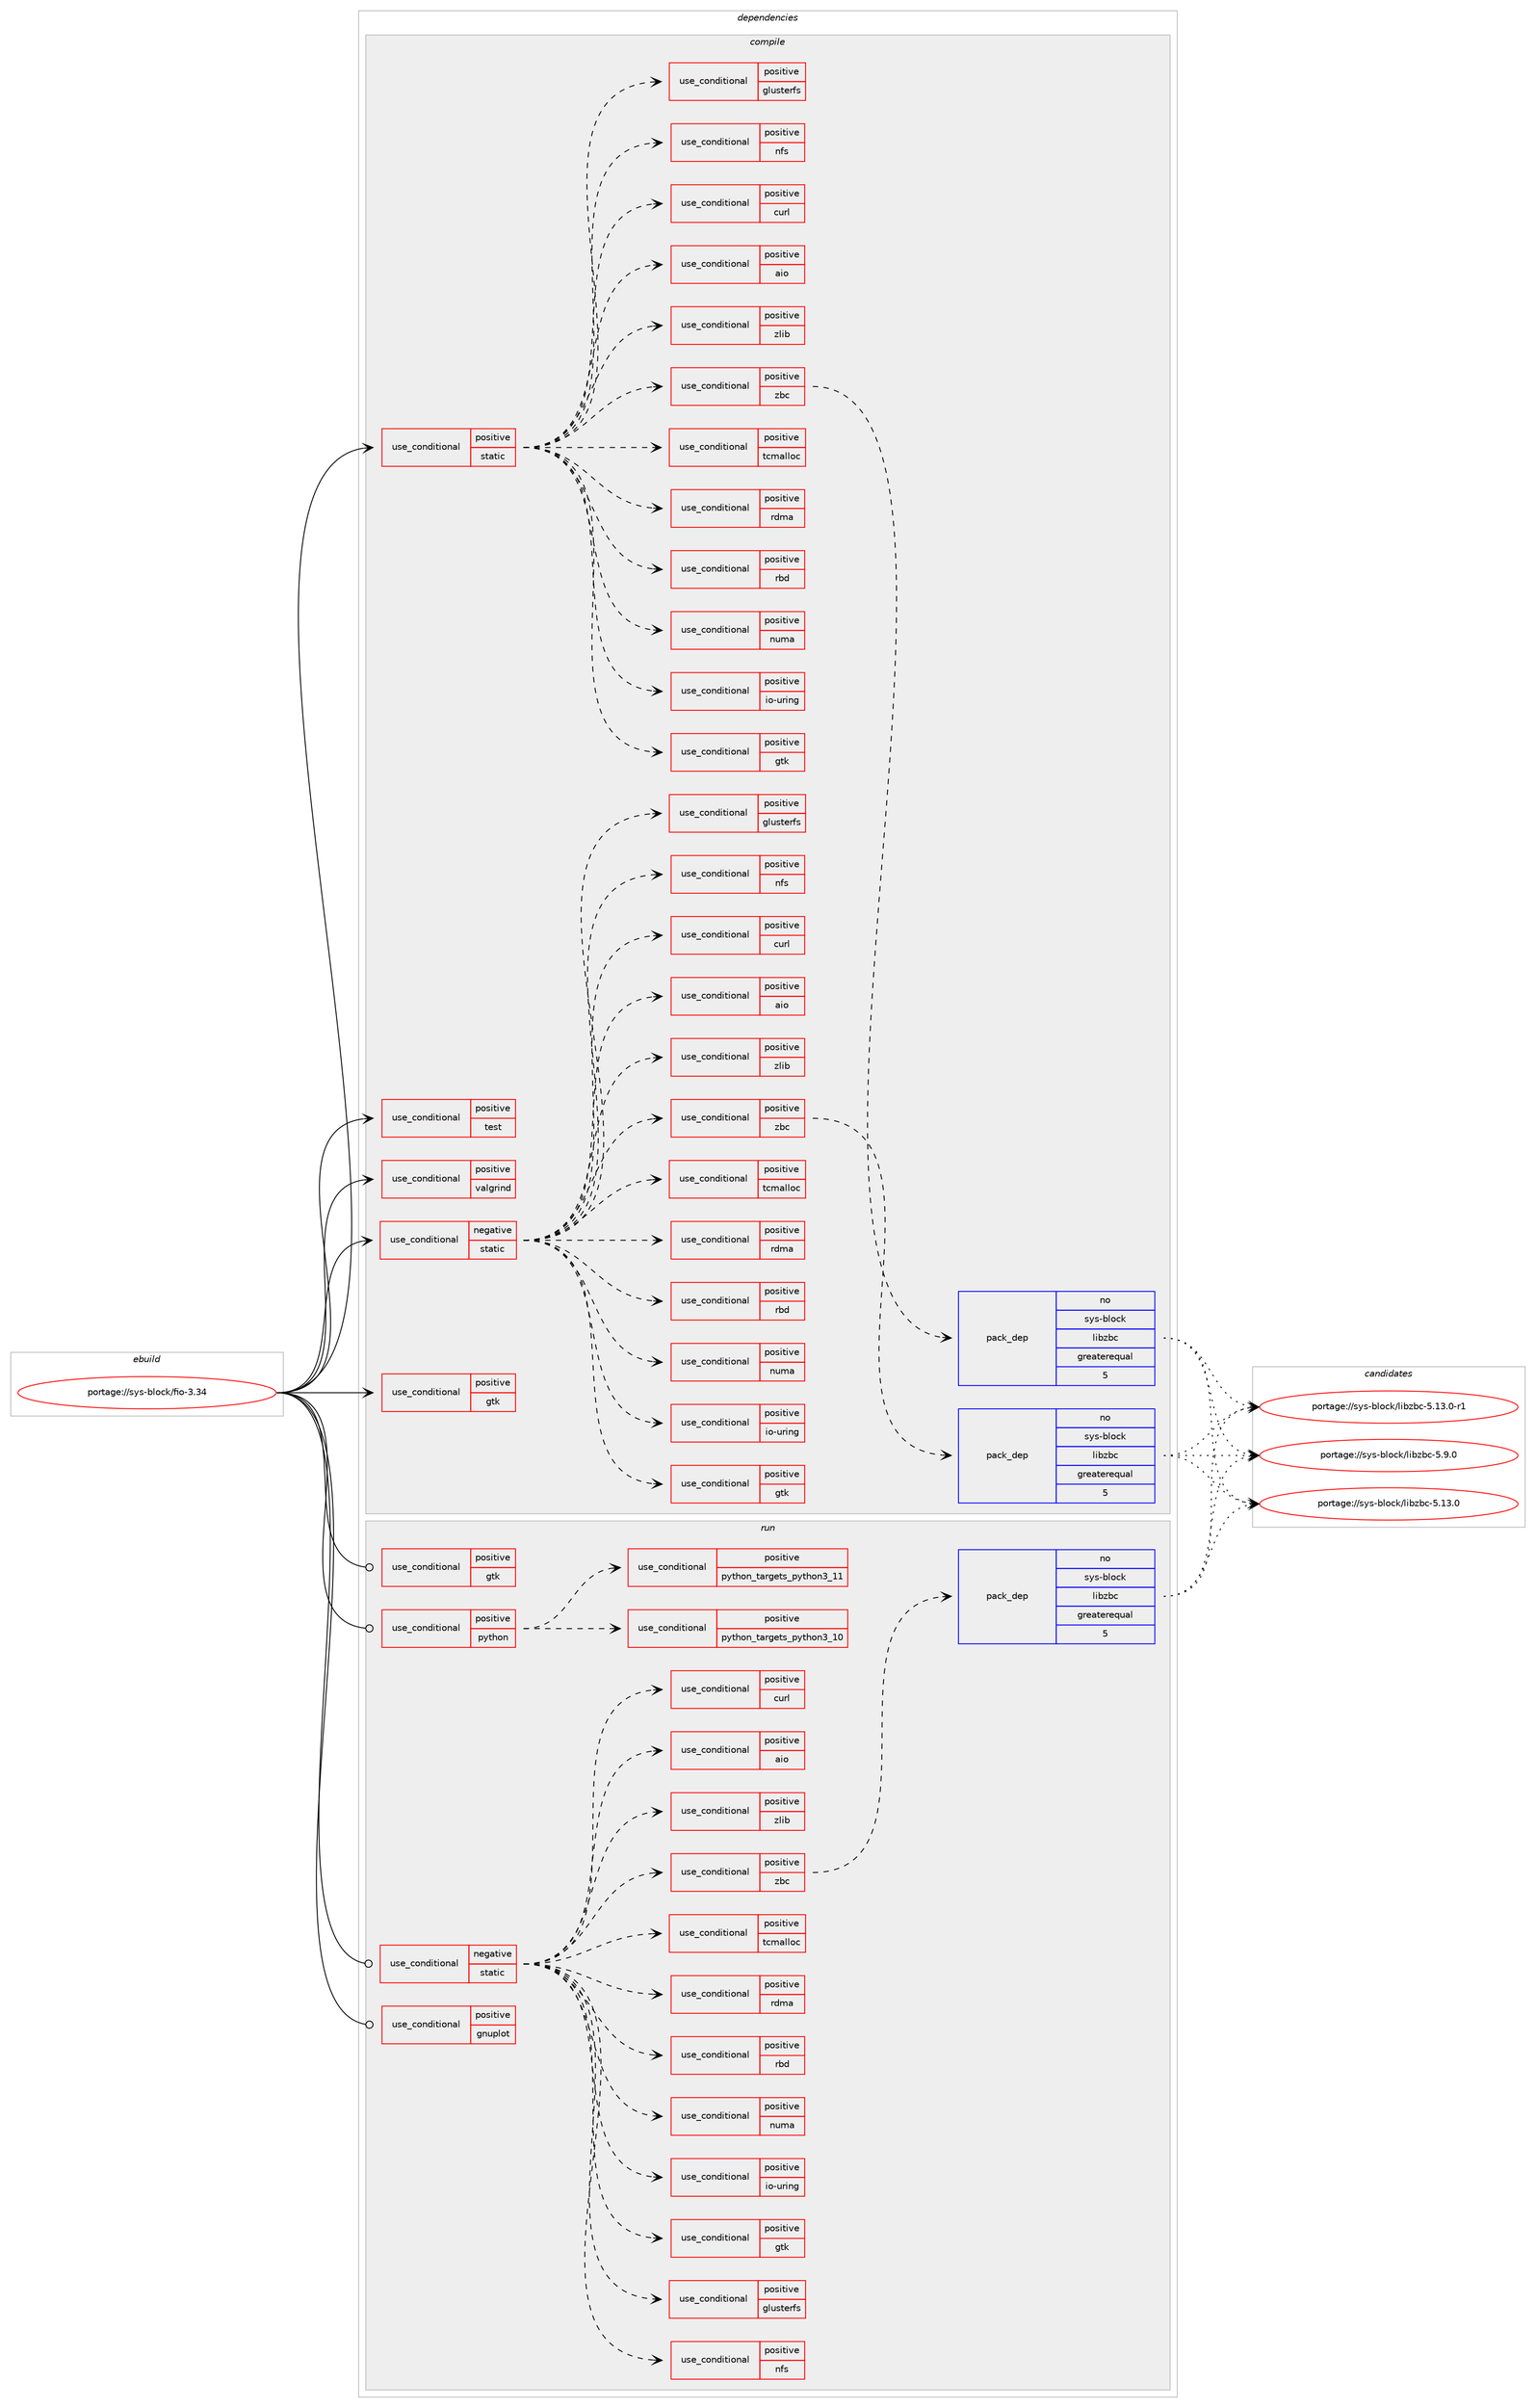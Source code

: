 digraph prolog {

# *************
# Graph options
# *************

newrank=true;
concentrate=true;
compound=true;
graph [rankdir=LR,fontname=Helvetica,fontsize=10,ranksep=1.5];#, ranksep=2.5, nodesep=0.2];
edge  [arrowhead=vee];
node  [fontname=Helvetica,fontsize=10];

# **********
# The ebuild
# **********

subgraph cluster_leftcol {
color=gray;
rank=same;
label=<<i>ebuild</i>>;
id [label="portage://sys-block/fio-3.34", color=red, width=4, href="../sys-block/fio-3.34.svg"];
}

# ****************
# The dependencies
# ****************

subgraph cluster_midcol {
color=gray;
label=<<i>dependencies</i>>;
subgraph cluster_compile {
fillcolor="#eeeeee";
style=filled;
label=<<i>compile</i>>;
subgraph cond110821 {
dependency214845 [label=<<TABLE BORDER="0" CELLBORDER="1" CELLSPACING="0" CELLPADDING="4"><TR><TD ROWSPAN="3" CELLPADDING="10">use_conditional</TD></TR><TR><TD>negative</TD></TR><TR><TD>static</TD></TR></TABLE>>, shape=none, color=red];
subgraph cond110822 {
dependency214846 [label=<<TABLE BORDER="0" CELLBORDER="1" CELLSPACING="0" CELLPADDING="4"><TR><TD ROWSPAN="3" CELLPADDING="10">use_conditional</TD></TR><TR><TD>positive</TD></TR><TR><TD>aio</TD></TR></TABLE>>, shape=none, color=red];
# *** BEGIN UNKNOWN DEPENDENCY TYPE (TODO) ***
# dependency214846 -> package_dependency(portage://sys-block/fio-3.34,install,no,dev-libs,libaio,none,[,,],[],[])
# *** END UNKNOWN DEPENDENCY TYPE (TODO) ***

}
dependency214845:e -> dependency214846:w [weight=20,style="dashed",arrowhead="vee"];
subgraph cond110823 {
dependency214847 [label=<<TABLE BORDER="0" CELLBORDER="1" CELLSPACING="0" CELLPADDING="4"><TR><TD ROWSPAN="3" CELLPADDING="10">use_conditional</TD></TR><TR><TD>positive</TD></TR><TR><TD>curl</TD></TR></TABLE>>, shape=none, color=red];
# *** BEGIN UNKNOWN DEPENDENCY TYPE (TODO) ***
# dependency214847 -> package_dependency(portage://sys-block/fio-3.34,install,no,net-misc,curl,none,[,,],any_same_slot,[])
# *** END UNKNOWN DEPENDENCY TYPE (TODO) ***

# *** BEGIN UNKNOWN DEPENDENCY TYPE (TODO) ***
# dependency214847 -> package_dependency(portage://sys-block/fio-3.34,install,no,dev-libs,openssl,none,[,,],[slot(0),equal],[])
# *** END UNKNOWN DEPENDENCY TYPE (TODO) ***

}
dependency214845:e -> dependency214847:w [weight=20,style="dashed",arrowhead="vee"];
subgraph cond110824 {
dependency214848 [label=<<TABLE BORDER="0" CELLBORDER="1" CELLSPACING="0" CELLPADDING="4"><TR><TD ROWSPAN="3" CELLPADDING="10">use_conditional</TD></TR><TR><TD>positive</TD></TR><TR><TD>nfs</TD></TR></TABLE>>, shape=none, color=red];
# *** BEGIN UNKNOWN DEPENDENCY TYPE (TODO) ***
# dependency214848 -> package_dependency(portage://sys-block/fio-3.34,install,no,net-fs,libnfs,none,[,,],any_same_slot,[])
# *** END UNKNOWN DEPENDENCY TYPE (TODO) ***

}
dependency214845:e -> dependency214848:w [weight=20,style="dashed",arrowhead="vee"];
subgraph cond110825 {
dependency214849 [label=<<TABLE BORDER="0" CELLBORDER="1" CELLSPACING="0" CELLPADDING="4"><TR><TD ROWSPAN="3" CELLPADDING="10">use_conditional</TD></TR><TR><TD>positive</TD></TR><TR><TD>glusterfs</TD></TR></TABLE>>, shape=none, color=red];
# *** BEGIN UNKNOWN DEPENDENCY TYPE (TODO) ***
# dependency214849 -> package_dependency(portage://sys-block/fio-3.34,install,no,sys-cluster,glusterfs,none,[,,],[],[])
# *** END UNKNOWN DEPENDENCY TYPE (TODO) ***

}
dependency214845:e -> dependency214849:w [weight=20,style="dashed",arrowhead="vee"];
subgraph cond110826 {
dependency214850 [label=<<TABLE BORDER="0" CELLBORDER="1" CELLSPACING="0" CELLPADDING="4"><TR><TD ROWSPAN="3" CELLPADDING="10">use_conditional</TD></TR><TR><TD>positive</TD></TR><TR><TD>gtk</TD></TR></TABLE>>, shape=none, color=red];
# *** BEGIN UNKNOWN DEPENDENCY TYPE (TODO) ***
# dependency214850 -> package_dependency(portage://sys-block/fio-3.34,install,no,dev-libs,glib,none,[,,],[slot(2)],[])
# *** END UNKNOWN DEPENDENCY TYPE (TODO) ***

}
dependency214845:e -> dependency214850:w [weight=20,style="dashed",arrowhead="vee"];
subgraph cond110827 {
dependency214851 [label=<<TABLE BORDER="0" CELLBORDER="1" CELLSPACING="0" CELLPADDING="4"><TR><TD ROWSPAN="3" CELLPADDING="10">use_conditional</TD></TR><TR><TD>positive</TD></TR><TR><TD>io-uring</TD></TR></TABLE>>, shape=none, color=red];
# *** BEGIN UNKNOWN DEPENDENCY TYPE (TODO) ***
# dependency214851 -> package_dependency(portage://sys-block/fio-3.34,install,no,sys-libs,liburing,none,[,,],any_same_slot,[])
# *** END UNKNOWN DEPENDENCY TYPE (TODO) ***

}
dependency214845:e -> dependency214851:w [weight=20,style="dashed",arrowhead="vee"];
subgraph cond110828 {
dependency214852 [label=<<TABLE BORDER="0" CELLBORDER="1" CELLSPACING="0" CELLPADDING="4"><TR><TD ROWSPAN="3" CELLPADDING="10">use_conditional</TD></TR><TR><TD>positive</TD></TR><TR><TD>numa</TD></TR></TABLE>>, shape=none, color=red];
# *** BEGIN UNKNOWN DEPENDENCY TYPE (TODO) ***
# dependency214852 -> package_dependency(portage://sys-block/fio-3.34,install,no,sys-process,numactl,none,[,,],[],[])
# *** END UNKNOWN DEPENDENCY TYPE (TODO) ***

}
dependency214845:e -> dependency214852:w [weight=20,style="dashed",arrowhead="vee"];
subgraph cond110829 {
dependency214853 [label=<<TABLE BORDER="0" CELLBORDER="1" CELLSPACING="0" CELLPADDING="4"><TR><TD ROWSPAN="3" CELLPADDING="10">use_conditional</TD></TR><TR><TD>positive</TD></TR><TR><TD>rbd</TD></TR></TABLE>>, shape=none, color=red];
# *** BEGIN UNKNOWN DEPENDENCY TYPE (TODO) ***
# dependency214853 -> package_dependency(portage://sys-block/fio-3.34,install,no,sys-cluster,ceph,none,[,,],[],[])
# *** END UNKNOWN DEPENDENCY TYPE (TODO) ***

}
dependency214845:e -> dependency214853:w [weight=20,style="dashed",arrowhead="vee"];
subgraph cond110830 {
dependency214854 [label=<<TABLE BORDER="0" CELLBORDER="1" CELLSPACING="0" CELLPADDING="4"><TR><TD ROWSPAN="3" CELLPADDING="10">use_conditional</TD></TR><TR><TD>positive</TD></TR><TR><TD>rdma</TD></TR></TABLE>>, shape=none, color=red];
# *** BEGIN UNKNOWN DEPENDENCY TYPE (TODO) ***
# dependency214854 -> package_dependency(portage://sys-block/fio-3.34,install,no,sys-cluster,rdma-core,none,[,,],[],[])
# *** END UNKNOWN DEPENDENCY TYPE (TODO) ***

}
dependency214845:e -> dependency214854:w [weight=20,style="dashed",arrowhead="vee"];
subgraph cond110831 {
dependency214855 [label=<<TABLE BORDER="0" CELLBORDER="1" CELLSPACING="0" CELLPADDING="4"><TR><TD ROWSPAN="3" CELLPADDING="10">use_conditional</TD></TR><TR><TD>positive</TD></TR><TR><TD>tcmalloc</TD></TR></TABLE>>, shape=none, color=red];
# *** BEGIN UNKNOWN DEPENDENCY TYPE (TODO) ***
# dependency214855 -> package_dependency(portage://sys-block/fio-3.34,install,no,dev-util,google-perftools,none,[,,],any_same_slot,[])
# *** END UNKNOWN DEPENDENCY TYPE (TODO) ***

}
dependency214845:e -> dependency214855:w [weight=20,style="dashed",arrowhead="vee"];
subgraph cond110832 {
dependency214856 [label=<<TABLE BORDER="0" CELLBORDER="1" CELLSPACING="0" CELLPADDING="4"><TR><TD ROWSPAN="3" CELLPADDING="10">use_conditional</TD></TR><TR><TD>positive</TD></TR><TR><TD>zbc</TD></TR></TABLE>>, shape=none, color=red];
subgraph pack101155 {
dependency214857 [label=<<TABLE BORDER="0" CELLBORDER="1" CELLSPACING="0" CELLPADDING="4" WIDTH="220"><TR><TD ROWSPAN="6" CELLPADDING="30">pack_dep</TD></TR><TR><TD WIDTH="110">no</TD></TR><TR><TD>sys-block</TD></TR><TR><TD>libzbc</TD></TR><TR><TD>greaterequal</TD></TR><TR><TD>5</TD></TR></TABLE>>, shape=none, color=blue];
}
dependency214856:e -> dependency214857:w [weight=20,style="dashed",arrowhead="vee"];
}
dependency214845:e -> dependency214856:w [weight=20,style="dashed",arrowhead="vee"];
subgraph cond110833 {
dependency214858 [label=<<TABLE BORDER="0" CELLBORDER="1" CELLSPACING="0" CELLPADDING="4"><TR><TD ROWSPAN="3" CELLPADDING="10">use_conditional</TD></TR><TR><TD>positive</TD></TR><TR><TD>zlib</TD></TR></TABLE>>, shape=none, color=red];
# *** BEGIN UNKNOWN DEPENDENCY TYPE (TODO) ***
# dependency214858 -> package_dependency(portage://sys-block/fio-3.34,install,no,sys-libs,zlib,none,[,,],[],[])
# *** END UNKNOWN DEPENDENCY TYPE (TODO) ***

}
dependency214845:e -> dependency214858:w [weight=20,style="dashed",arrowhead="vee"];
}
id:e -> dependency214845:w [weight=20,style="solid",arrowhead="vee"];
subgraph cond110834 {
dependency214859 [label=<<TABLE BORDER="0" CELLBORDER="1" CELLSPACING="0" CELLPADDING="4"><TR><TD ROWSPAN="3" CELLPADDING="10">use_conditional</TD></TR><TR><TD>positive</TD></TR><TR><TD>gtk</TD></TR></TABLE>>, shape=none, color=red];
# *** BEGIN UNKNOWN DEPENDENCY TYPE (TODO) ***
# dependency214859 -> package_dependency(portage://sys-block/fio-3.34,install,no,x11-libs,gtk+,none,[,,],[slot(2)],[])
# *** END UNKNOWN DEPENDENCY TYPE (TODO) ***

}
id:e -> dependency214859:w [weight=20,style="solid",arrowhead="vee"];
subgraph cond110835 {
dependency214860 [label=<<TABLE BORDER="0" CELLBORDER="1" CELLSPACING="0" CELLPADDING="4"><TR><TD ROWSPAN="3" CELLPADDING="10">use_conditional</TD></TR><TR><TD>positive</TD></TR><TR><TD>static</TD></TR></TABLE>>, shape=none, color=red];
subgraph cond110836 {
dependency214861 [label=<<TABLE BORDER="0" CELLBORDER="1" CELLSPACING="0" CELLPADDING="4"><TR><TD ROWSPAN="3" CELLPADDING="10">use_conditional</TD></TR><TR><TD>positive</TD></TR><TR><TD>aio</TD></TR></TABLE>>, shape=none, color=red];
# *** BEGIN UNKNOWN DEPENDENCY TYPE (TODO) ***
# dependency214861 -> package_dependency(portage://sys-block/fio-3.34,install,no,dev-libs,libaio,none,[,,],[],[use(enable(static-libs),positive)])
# *** END UNKNOWN DEPENDENCY TYPE (TODO) ***

}
dependency214860:e -> dependency214861:w [weight=20,style="dashed",arrowhead="vee"];
subgraph cond110837 {
dependency214862 [label=<<TABLE BORDER="0" CELLBORDER="1" CELLSPACING="0" CELLPADDING="4"><TR><TD ROWSPAN="3" CELLPADDING="10">use_conditional</TD></TR><TR><TD>positive</TD></TR><TR><TD>curl</TD></TR></TABLE>>, shape=none, color=red];
# *** BEGIN UNKNOWN DEPENDENCY TYPE (TODO) ***
# dependency214862 -> package_dependency(portage://sys-block/fio-3.34,install,no,net-misc,curl,none,[,,],any_same_slot,[use(enable(static-libs),positive)])
# *** END UNKNOWN DEPENDENCY TYPE (TODO) ***

# *** BEGIN UNKNOWN DEPENDENCY TYPE (TODO) ***
# dependency214862 -> package_dependency(portage://sys-block/fio-3.34,install,no,dev-libs,openssl,none,[,,],[slot(0),equal],[use(enable(static-libs),positive)])
# *** END UNKNOWN DEPENDENCY TYPE (TODO) ***

}
dependency214860:e -> dependency214862:w [weight=20,style="dashed",arrowhead="vee"];
subgraph cond110838 {
dependency214863 [label=<<TABLE BORDER="0" CELLBORDER="1" CELLSPACING="0" CELLPADDING="4"><TR><TD ROWSPAN="3" CELLPADDING="10">use_conditional</TD></TR><TR><TD>positive</TD></TR><TR><TD>nfs</TD></TR></TABLE>>, shape=none, color=red];
# *** BEGIN UNKNOWN DEPENDENCY TYPE (TODO) ***
# dependency214863 -> package_dependency(portage://sys-block/fio-3.34,install,no,net-fs,libnfs,none,[,,],any_same_slot,[use(enable(static-libs),positive)])
# *** END UNKNOWN DEPENDENCY TYPE (TODO) ***

}
dependency214860:e -> dependency214863:w [weight=20,style="dashed",arrowhead="vee"];
subgraph cond110839 {
dependency214864 [label=<<TABLE BORDER="0" CELLBORDER="1" CELLSPACING="0" CELLPADDING="4"><TR><TD ROWSPAN="3" CELLPADDING="10">use_conditional</TD></TR><TR><TD>positive</TD></TR><TR><TD>glusterfs</TD></TR></TABLE>>, shape=none, color=red];
# *** BEGIN UNKNOWN DEPENDENCY TYPE (TODO) ***
# dependency214864 -> package_dependency(portage://sys-block/fio-3.34,install,no,sys-cluster,glusterfs,none,[,,],[],[use(enable(static-libs),positive)])
# *** END UNKNOWN DEPENDENCY TYPE (TODO) ***

}
dependency214860:e -> dependency214864:w [weight=20,style="dashed",arrowhead="vee"];
subgraph cond110840 {
dependency214865 [label=<<TABLE BORDER="0" CELLBORDER="1" CELLSPACING="0" CELLPADDING="4"><TR><TD ROWSPAN="3" CELLPADDING="10">use_conditional</TD></TR><TR><TD>positive</TD></TR><TR><TD>gtk</TD></TR></TABLE>>, shape=none, color=red];
# *** BEGIN UNKNOWN DEPENDENCY TYPE (TODO) ***
# dependency214865 -> package_dependency(portage://sys-block/fio-3.34,install,no,dev-libs,glib,none,[,,],[slot(2)],[use(enable(static-libs),positive)])
# *** END UNKNOWN DEPENDENCY TYPE (TODO) ***

}
dependency214860:e -> dependency214865:w [weight=20,style="dashed",arrowhead="vee"];
subgraph cond110841 {
dependency214866 [label=<<TABLE BORDER="0" CELLBORDER="1" CELLSPACING="0" CELLPADDING="4"><TR><TD ROWSPAN="3" CELLPADDING="10">use_conditional</TD></TR><TR><TD>positive</TD></TR><TR><TD>io-uring</TD></TR></TABLE>>, shape=none, color=red];
# *** BEGIN UNKNOWN DEPENDENCY TYPE (TODO) ***
# dependency214866 -> package_dependency(portage://sys-block/fio-3.34,install,no,sys-libs,liburing,none,[,,],any_same_slot,[use(enable(static-libs),positive)])
# *** END UNKNOWN DEPENDENCY TYPE (TODO) ***

}
dependency214860:e -> dependency214866:w [weight=20,style="dashed",arrowhead="vee"];
subgraph cond110842 {
dependency214867 [label=<<TABLE BORDER="0" CELLBORDER="1" CELLSPACING="0" CELLPADDING="4"><TR><TD ROWSPAN="3" CELLPADDING="10">use_conditional</TD></TR><TR><TD>positive</TD></TR><TR><TD>numa</TD></TR></TABLE>>, shape=none, color=red];
# *** BEGIN UNKNOWN DEPENDENCY TYPE (TODO) ***
# dependency214867 -> package_dependency(portage://sys-block/fio-3.34,install,no,sys-process,numactl,none,[,,],[],[use(enable(static-libs),positive)])
# *** END UNKNOWN DEPENDENCY TYPE (TODO) ***

}
dependency214860:e -> dependency214867:w [weight=20,style="dashed",arrowhead="vee"];
subgraph cond110843 {
dependency214868 [label=<<TABLE BORDER="0" CELLBORDER="1" CELLSPACING="0" CELLPADDING="4"><TR><TD ROWSPAN="3" CELLPADDING="10">use_conditional</TD></TR><TR><TD>positive</TD></TR><TR><TD>rbd</TD></TR></TABLE>>, shape=none, color=red];
# *** BEGIN UNKNOWN DEPENDENCY TYPE (TODO) ***
# dependency214868 -> package_dependency(portage://sys-block/fio-3.34,install,no,sys-cluster,ceph,none,[,,],[],[use(enable(static-libs),positive)])
# *** END UNKNOWN DEPENDENCY TYPE (TODO) ***

}
dependency214860:e -> dependency214868:w [weight=20,style="dashed",arrowhead="vee"];
subgraph cond110844 {
dependency214869 [label=<<TABLE BORDER="0" CELLBORDER="1" CELLSPACING="0" CELLPADDING="4"><TR><TD ROWSPAN="3" CELLPADDING="10">use_conditional</TD></TR><TR><TD>positive</TD></TR><TR><TD>rdma</TD></TR></TABLE>>, shape=none, color=red];
# *** BEGIN UNKNOWN DEPENDENCY TYPE (TODO) ***
# dependency214869 -> package_dependency(portage://sys-block/fio-3.34,install,no,sys-cluster,rdma-core,none,[,,],[],[use(enable(static-libs),positive)])
# *** END UNKNOWN DEPENDENCY TYPE (TODO) ***

}
dependency214860:e -> dependency214869:w [weight=20,style="dashed",arrowhead="vee"];
subgraph cond110845 {
dependency214870 [label=<<TABLE BORDER="0" CELLBORDER="1" CELLSPACING="0" CELLPADDING="4"><TR><TD ROWSPAN="3" CELLPADDING="10">use_conditional</TD></TR><TR><TD>positive</TD></TR><TR><TD>tcmalloc</TD></TR></TABLE>>, shape=none, color=red];
# *** BEGIN UNKNOWN DEPENDENCY TYPE (TODO) ***
# dependency214870 -> package_dependency(portage://sys-block/fio-3.34,install,no,dev-util,google-perftools,none,[,,],any_same_slot,[use(enable(static-libs),positive)])
# *** END UNKNOWN DEPENDENCY TYPE (TODO) ***

}
dependency214860:e -> dependency214870:w [weight=20,style="dashed",arrowhead="vee"];
subgraph cond110846 {
dependency214871 [label=<<TABLE BORDER="0" CELLBORDER="1" CELLSPACING="0" CELLPADDING="4"><TR><TD ROWSPAN="3" CELLPADDING="10">use_conditional</TD></TR><TR><TD>positive</TD></TR><TR><TD>zbc</TD></TR></TABLE>>, shape=none, color=red];
subgraph pack101156 {
dependency214872 [label=<<TABLE BORDER="0" CELLBORDER="1" CELLSPACING="0" CELLPADDING="4" WIDTH="220"><TR><TD ROWSPAN="6" CELLPADDING="30">pack_dep</TD></TR><TR><TD WIDTH="110">no</TD></TR><TR><TD>sys-block</TD></TR><TR><TD>libzbc</TD></TR><TR><TD>greaterequal</TD></TR><TR><TD>5</TD></TR></TABLE>>, shape=none, color=blue];
}
dependency214871:e -> dependency214872:w [weight=20,style="dashed",arrowhead="vee"];
}
dependency214860:e -> dependency214871:w [weight=20,style="dashed",arrowhead="vee"];
subgraph cond110847 {
dependency214873 [label=<<TABLE BORDER="0" CELLBORDER="1" CELLSPACING="0" CELLPADDING="4"><TR><TD ROWSPAN="3" CELLPADDING="10">use_conditional</TD></TR><TR><TD>positive</TD></TR><TR><TD>zlib</TD></TR></TABLE>>, shape=none, color=red];
# *** BEGIN UNKNOWN DEPENDENCY TYPE (TODO) ***
# dependency214873 -> package_dependency(portage://sys-block/fio-3.34,install,no,sys-libs,zlib,none,[,,],[],[use(enable(static-libs),positive)])
# *** END UNKNOWN DEPENDENCY TYPE (TODO) ***

}
dependency214860:e -> dependency214873:w [weight=20,style="dashed",arrowhead="vee"];
}
id:e -> dependency214860:w [weight=20,style="solid",arrowhead="vee"];
subgraph cond110848 {
dependency214874 [label=<<TABLE BORDER="0" CELLBORDER="1" CELLSPACING="0" CELLPADDING="4"><TR><TD ROWSPAN="3" CELLPADDING="10">use_conditional</TD></TR><TR><TD>positive</TD></TR><TR><TD>test</TD></TR></TABLE>>, shape=none, color=red];
# *** BEGIN UNKNOWN DEPENDENCY TYPE (TODO) ***
# dependency214874 -> package_dependency(portage://sys-block/fio-3.34,install,no,dev-util,cunit,none,[,,],[],[])
# *** END UNKNOWN DEPENDENCY TYPE (TODO) ***

}
id:e -> dependency214874:w [weight=20,style="solid",arrowhead="vee"];
subgraph cond110849 {
dependency214875 [label=<<TABLE BORDER="0" CELLBORDER="1" CELLSPACING="0" CELLPADDING="4"><TR><TD ROWSPAN="3" CELLPADDING="10">use_conditional</TD></TR><TR><TD>positive</TD></TR><TR><TD>valgrind</TD></TR></TABLE>>, shape=none, color=red];
# *** BEGIN UNKNOWN DEPENDENCY TYPE (TODO) ***
# dependency214875 -> package_dependency(portage://sys-block/fio-3.34,install,no,dev-debug,valgrind,none,[,,],[],[])
# *** END UNKNOWN DEPENDENCY TYPE (TODO) ***

}
id:e -> dependency214875:w [weight=20,style="solid",arrowhead="vee"];
}
subgraph cluster_compileandrun {
fillcolor="#eeeeee";
style=filled;
label=<<i>compile and run</i>>;
}
subgraph cluster_run {
fillcolor="#eeeeee";
style=filled;
label=<<i>run</i>>;
subgraph cond110850 {
dependency214876 [label=<<TABLE BORDER="0" CELLBORDER="1" CELLSPACING="0" CELLPADDING="4"><TR><TD ROWSPAN="3" CELLPADDING="10">use_conditional</TD></TR><TR><TD>negative</TD></TR><TR><TD>static</TD></TR></TABLE>>, shape=none, color=red];
subgraph cond110851 {
dependency214877 [label=<<TABLE BORDER="0" CELLBORDER="1" CELLSPACING="0" CELLPADDING="4"><TR><TD ROWSPAN="3" CELLPADDING="10">use_conditional</TD></TR><TR><TD>positive</TD></TR><TR><TD>aio</TD></TR></TABLE>>, shape=none, color=red];
# *** BEGIN UNKNOWN DEPENDENCY TYPE (TODO) ***
# dependency214877 -> package_dependency(portage://sys-block/fio-3.34,run,no,dev-libs,libaio,none,[,,],[],[])
# *** END UNKNOWN DEPENDENCY TYPE (TODO) ***

}
dependency214876:e -> dependency214877:w [weight=20,style="dashed",arrowhead="vee"];
subgraph cond110852 {
dependency214878 [label=<<TABLE BORDER="0" CELLBORDER="1" CELLSPACING="0" CELLPADDING="4"><TR><TD ROWSPAN="3" CELLPADDING="10">use_conditional</TD></TR><TR><TD>positive</TD></TR><TR><TD>curl</TD></TR></TABLE>>, shape=none, color=red];
# *** BEGIN UNKNOWN DEPENDENCY TYPE (TODO) ***
# dependency214878 -> package_dependency(portage://sys-block/fio-3.34,run,no,net-misc,curl,none,[,,],any_same_slot,[])
# *** END UNKNOWN DEPENDENCY TYPE (TODO) ***

# *** BEGIN UNKNOWN DEPENDENCY TYPE (TODO) ***
# dependency214878 -> package_dependency(portage://sys-block/fio-3.34,run,no,dev-libs,openssl,none,[,,],[slot(0),equal],[])
# *** END UNKNOWN DEPENDENCY TYPE (TODO) ***

}
dependency214876:e -> dependency214878:w [weight=20,style="dashed",arrowhead="vee"];
subgraph cond110853 {
dependency214879 [label=<<TABLE BORDER="0" CELLBORDER="1" CELLSPACING="0" CELLPADDING="4"><TR><TD ROWSPAN="3" CELLPADDING="10">use_conditional</TD></TR><TR><TD>positive</TD></TR><TR><TD>nfs</TD></TR></TABLE>>, shape=none, color=red];
# *** BEGIN UNKNOWN DEPENDENCY TYPE (TODO) ***
# dependency214879 -> package_dependency(portage://sys-block/fio-3.34,run,no,net-fs,libnfs,none,[,,],any_same_slot,[])
# *** END UNKNOWN DEPENDENCY TYPE (TODO) ***

}
dependency214876:e -> dependency214879:w [weight=20,style="dashed",arrowhead="vee"];
subgraph cond110854 {
dependency214880 [label=<<TABLE BORDER="0" CELLBORDER="1" CELLSPACING="0" CELLPADDING="4"><TR><TD ROWSPAN="3" CELLPADDING="10">use_conditional</TD></TR><TR><TD>positive</TD></TR><TR><TD>glusterfs</TD></TR></TABLE>>, shape=none, color=red];
# *** BEGIN UNKNOWN DEPENDENCY TYPE (TODO) ***
# dependency214880 -> package_dependency(portage://sys-block/fio-3.34,run,no,sys-cluster,glusterfs,none,[,,],[],[])
# *** END UNKNOWN DEPENDENCY TYPE (TODO) ***

}
dependency214876:e -> dependency214880:w [weight=20,style="dashed",arrowhead="vee"];
subgraph cond110855 {
dependency214881 [label=<<TABLE BORDER="0" CELLBORDER="1" CELLSPACING="0" CELLPADDING="4"><TR><TD ROWSPAN="3" CELLPADDING="10">use_conditional</TD></TR><TR><TD>positive</TD></TR><TR><TD>gtk</TD></TR></TABLE>>, shape=none, color=red];
# *** BEGIN UNKNOWN DEPENDENCY TYPE (TODO) ***
# dependency214881 -> package_dependency(portage://sys-block/fio-3.34,run,no,dev-libs,glib,none,[,,],[slot(2)],[])
# *** END UNKNOWN DEPENDENCY TYPE (TODO) ***

}
dependency214876:e -> dependency214881:w [weight=20,style="dashed",arrowhead="vee"];
subgraph cond110856 {
dependency214882 [label=<<TABLE BORDER="0" CELLBORDER="1" CELLSPACING="0" CELLPADDING="4"><TR><TD ROWSPAN="3" CELLPADDING="10">use_conditional</TD></TR><TR><TD>positive</TD></TR><TR><TD>io-uring</TD></TR></TABLE>>, shape=none, color=red];
# *** BEGIN UNKNOWN DEPENDENCY TYPE (TODO) ***
# dependency214882 -> package_dependency(portage://sys-block/fio-3.34,run,no,sys-libs,liburing,none,[,,],any_same_slot,[])
# *** END UNKNOWN DEPENDENCY TYPE (TODO) ***

}
dependency214876:e -> dependency214882:w [weight=20,style="dashed",arrowhead="vee"];
subgraph cond110857 {
dependency214883 [label=<<TABLE BORDER="0" CELLBORDER="1" CELLSPACING="0" CELLPADDING="4"><TR><TD ROWSPAN="3" CELLPADDING="10">use_conditional</TD></TR><TR><TD>positive</TD></TR><TR><TD>numa</TD></TR></TABLE>>, shape=none, color=red];
# *** BEGIN UNKNOWN DEPENDENCY TYPE (TODO) ***
# dependency214883 -> package_dependency(portage://sys-block/fio-3.34,run,no,sys-process,numactl,none,[,,],[],[])
# *** END UNKNOWN DEPENDENCY TYPE (TODO) ***

}
dependency214876:e -> dependency214883:w [weight=20,style="dashed",arrowhead="vee"];
subgraph cond110858 {
dependency214884 [label=<<TABLE BORDER="0" CELLBORDER="1" CELLSPACING="0" CELLPADDING="4"><TR><TD ROWSPAN="3" CELLPADDING="10">use_conditional</TD></TR><TR><TD>positive</TD></TR><TR><TD>rbd</TD></TR></TABLE>>, shape=none, color=red];
# *** BEGIN UNKNOWN DEPENDENCY TYPE (TODO) ***
# dependency214884 -> package_dependency(portage://sys-block/fio-3.34,run,no,sys-cluster,ceph,none,[,,],[],[])
# *** END UNKNOWN DEPENDENCY TYPE (TODO) ***

}
dependency214876:e -> dependency214884:w [weight=20,style="dashed",arrowhead="vee"];
subgraph cond110859 {
dependency214885 [label=<<TABLE BORDER="0" CELLBORDER="1" CELLSPACING="0" CELLPADDING="4"><TR><TD ROWSPAN="3" CELLPADDING="10">use_conditional</TD></TR><TR><TD>positive</TD></TR><TR><TD>rdma</TD></TR></TABLE>>, shape=none, color=red];
# *** BEGIN UNKNOWN DEPENDENCY TYPE (TODO) ***
# dependency214885 -> package_dependency(portage://sys-block/fio-3.34,run,no,sys-cluster,rdma-core,none,[,,],[],[])
# *** END UNKNOWN DEPENDENCY TYPE (TODO) ***

}
dependency214876:e -> dependency214885:w [weight=20,style="dashed",arrowhead="vee"];
subgraph cond110860 {
dependency214886 [label=<<TABLE BORDER="0" CELLBORDER="1" CELLSPACING="0" CELLPADDING="4"><TR><TD ROWSPAN="3" CELLPADDING="10">use_conditional</TD></TR><TR><TD>positive</TD></TR><TR><TD>tcmalloc</TD></TR></TABLE>>, shape=none, color=red];
# *** BEGIN UNKNOWN DEPENDENCY TYPE (TODO) ***
# dependency214886 -> package_dependency(portage://sys-block/fio-3.34,run,no,dev-util,google-perftools,none,[,,],any_same_slot,[])
# *** END UNKNOWN DEPENDENCY TYPE (TODO) ***

}
dependency214876:e -> dependency214886:w [weight=20,style="dashed",arrowhead="vee"];
subgraph cond110861 {
dependency214887 [label=<<TABLE BORDER="0" CELLBORDER="1" CELLSPACING="0" CELLPADDING="4"><TR><TD ROWSPAN="3" CELLPADDING="10">use_conditional</TD></TR><TR><TD>positive</TD></TR><TR><TD>zbc</TD></TR></TABLE>>, shape=none, color=red];
subgraph pack101157 {
dependency214888 [label=<<TABLE BORDER="0" CELLBORDER="1" CELLSPACING="0" CELLPADDING="4" WIDTH="220"><TR><TD ROWSPAN="6" CELLPADDING="30">pack_dep</TD></TR><TR><TD WIDTH="110">no</TD></TR><TR><TD>sys-block</TD></TR><TR><TD>libzbc</TD></TR><TR><TD>greaterequal</TD></TR><TR><TD>5</TD></TR></TABLE>>, shape=none, color=blue];
}
dependency214887:e -> dependency214888:w [weight=20,style="dashed",arrowhead="vee"];
}
dependency214876:e -> dependency214887:w [weight=20,style="dashed",arrowhead="vee"];
subgraph cond110862 {
dependency214889 [label=<<TABLE BORDER="0" CELLBORDER="1" CELLSPACING="0" CELLPADDING="4"><TR><TD ROWSPAN="3" CELLPADDING="10">use_conditional</TD></TR><TR><TD>positive</TD></TR><TR><TD>zlib</TD></TR></TABLE>>, shape=none, color=red];
# *** BEGIN UNKNOWN DEPENDENCY TYPE (TODO) ***
# dependency214889 -> package_dependency(portage://sys-block/fio-3.34,run,no,sys-libs,zlib,none,[,,],[],[])
# *** END UNKNOWN DEPENDENCY TYPE (TODO) ***

}
dependency214876:e -> dependency214889:w [weight=20,style="dashed",arrowhead="vee"];
}
id:e -> dependency214876:w [weight=20,style="solid",arrowhead="odot"];
subgraph cond110863 {
dependency214890 [label=<<TABLE BORDER="0" CELLBORDER="1" CELLSPACING="0" CELLPADDING="4"><TR><TD ROWSPAN="3" CELLPADDING="10">use_conditional</TD></TR><TR><TD>positive</TD></TR><TR><TD>gnuplot</TD></TR></TABLE>>, shape=none, color=red];
# *** BEGIN UNKNOWN DEPENDENCY TYPE (TODO) ***
# dependency214890 -> package_dependency(portage://sys-block/fio-3.34,run,no,sci-visualization,gnuplot,none,[,,],[],[])
# *** END UNKNOWN DEPENDENCY TYPE (TODO) ***

}
id:e -> dependency214890:w [weight=20,style="solid",arrowhead="odot"];
subgraph cond110864 {
dependency214891 [label=<<TABLE BORDER="0" CELLBORDER="1" CELLSPACING="0" CELLPADDING="4"><TR><TD ROWSPAN="3" CELLPADDING="10">use_conditional</TD></TR><TR><TD>positive</TD></TR><TR><TD>gtk</TD></TR></TABLE>>, shape=none, color=red];
# *** BEGIN UNKNOWN DEPENDENCY TYPE (TODO) ***
# dependency214891 -> package_dependency(portage://sys-block/fio-3.34,run,no,x11-libs,gtk+,none,[,,],[slot(2)],[])
# *** END UNKNOWN DEPENDENCY TYPE (TODO) ***

}
id:e -> dependency214891:w [weight=20,style="solid",arrowhead="odot"];
subgraph cond110865 {
dependency214892 [label=<<TABLE BORDER="0" CELLBORDER="1" CELLSPACING="0" CELLPADDING="4"><TR><TD ROWSPAN="3" CELLPADDING="10">use_conditional</TD></TR><TR><TD>positive</TD></TR><TR><TD>python</TD></TR></TABLE>>, shape=none, color=red];
subgraph cond110866 {
dependency214893 [label=<<TABLE BORDER="0" CELLBORDER="1" CELLSPACING="0" CELLPADDING="4"><TR><TD ROWSPAN="3" CELLPADDING="10">use_conditional</TD></TR><TR><TD>positive</TD></TR><TR><TD>python_targets_python3_10</TD></TR></TABLE>>, shape=none, color=red];
# *** BEGIN UNKNOWN DEPENDENCY TYPE (TODO) ***
# dependency214893 -> package_dependency(portage://sys-block/fio-3.34,run,no,dev-lang,python,none,[,,],[slot(3.10)],[])
# *** END UNKNOWN DEPENDENCY TYPE (TODO) ***

}
dependency214892:e -> dependency214893:w [weight=20,style="dashed",arrowhead="vee"];
subgraph cond110867 {
dependency214894 [label=<<TABLE BORDER="0" CELLBORDER="1" CELLSPACING="0" CELLPADDING="4"><TR><TD ROWSPAN="3" CELLPADDING="10">use_conditional</TD></TR><TR><TD>positive</TD></TR><TR><TD>python_targets_python3_11</TD></TR></TABLE>>, shape=none, color=red];
# *** BEGIN UNKNOWN DEPENDENCY TYPE (TODO) ***
# dependency214894 -> package_dependency(portage://sys-block/fio-3.34,run,no,dev-lang,python,none,[,,],[slot(3.11)],[])
# *** END UNKNOWN DEPENDENCY TYPE (TODO) ***

}
dependency214892:e -> dependency214894:w [weight=20,style="dashed",arrowhead="vee"];
# *** BEGIN UNKNOWN DEPENDENCY TYPE (TODO) ***
# dependency214892 -> package_dependency(portage://sys-block/fio-3.34,run,no,dev-python,pandas,none,[,,],[],[use(optenable(python_targets_python3_10),negative),use(optenable(python_targets_python3_11),negative)])
# *** END UNKNOWN DEPENDENCY TYPE (TODO) ***

}
id:e -> dependency214892:w [weight=20,style="solid",arrowhead="odot"];
}
}

# **************
# The candidates
# **************

subgraph cluster_choices {
rank=same;
color=gray;
label=<<i>candidates</i>>;

subgraph choice101155 {
color=black;
nodesep=1;
choice1151211154598108111991074710810598122989945534649514648 [label="portage://sys-block/libzbc-5.13.0", color=red, width=4,href="../sys-block/libzbc-5.13.0.svg"];
choice11512111545981081119910747108105981229899455346495146484511449 [label="portage://sys-block/libzbc-5.13.0-r1", color=red, width=4,href="../sys-block/libzbc-5.13.0-r1.svg"];
choice11512111545981081119910747108105981229899455346574648 [label="portage://sys-block/libzbc-5.9.0", color=red, width=4,href="../sys-block/libzbc-5.9.0.svg"];
dependency214857:e -> choice1151211154598108111991074710810598122989945534649514648:w [style=dotted,weight="100"];
dependency214857:e -> choice11512111545981081119910747108105981229899455346495146484511449:w [style=dotted,weight="100"];
dependency214857:e -> choice11512111545981081119910747108105981229899455346574648:w [style=dotted,weight="100"];
}
subgraph choice101156 {
color=black;
nodesep=1;
choice1151211154598108111991074710810598122989945534649514648 [label="portage://sys-block/libzbc-5.13.0", color=red, width=4,href="../sys-block/libzbc-5.13.0.svg"];
choice11512111545981081119910747108105981229899455346495146484511449 [label="portage://sys-block/libzbc-5.13.0-r1", color=red, width=4,href="../sys-block/libzbc-5.13.0-r1.svg"];
choice11512111545981081119910747108105981229899455346574648 [label="portage://sys-block/libzbc-5.9.0", color=red, width=4,href="../sys-block/libzbc-5.9.0.svg"];
dependency214872:e -> choice1151211154598108111991074710810598122989945534649514648:w [style=dotted,weight="100"];
dependency214872:e -> choice11512111545981081119910747108105981229899455346495146484511449:w [style=dotted,weight="100"];
dependency214872:e -> choice11512111545981081119910747108105981229899455346574648:w [style=dotted,weight="100"];
}
subgraph choice101157 {
color=black;
nodesep=1;
choice1151211154598108111991074710810598122989945534649514648 [label="portage://sys-block/libzbc-5.13.0", color=red, width=4,href="../sys-block/libzbc-5.13.0.svg"];
choice11512111545981081119910747108105981229899455346495146484511449 [label="portage://sys-block/libzbc-5.13.0-r1", color=red, width=4,href="../sys-block/libzbc-5.13.0-r1.svg"];
choice11512111545981081119910747108105981229899455346574648 [label="portage://sys-block/libzbc-5.9.0", color=red, width=4,href="../sys-block/libzbc-5.9.0.svg"];
dependency214888:e -> choice1151211154598108111991074710810598122989945534649514648:w [style=dotted,weight="100"];
dependency214888:e -> choice11512111545981081119910747108105981229899455346495146484511449:w [style=dotted,weight="100"];
dependency214888:e -> choice11512111545981081119910747108105981229899455346574648:w [style=dotted,weight="100"];
}
}

}
